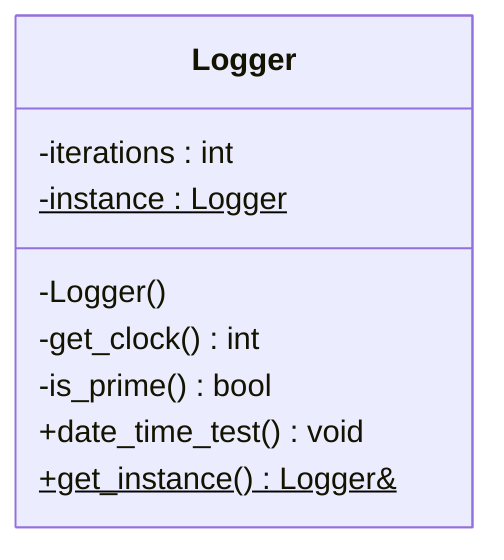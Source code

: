 classDiagram
    class Logger {

        -iterations : int
        -instance : Logger$


        -Logger()
        -get_clock() int
        -is_prime() bool
        +date_time_test() void
        +get_instance() Logger&$
    }
